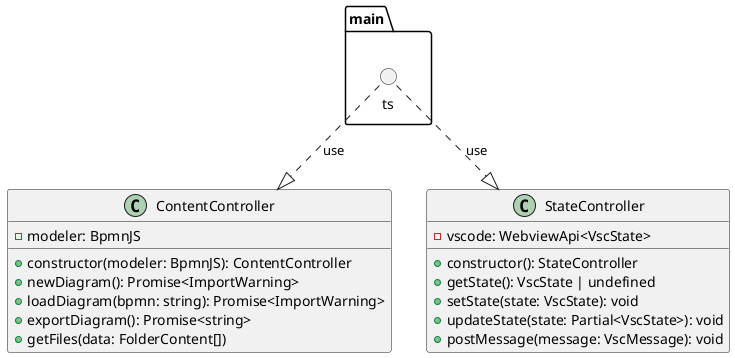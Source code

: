 @startuml

class ContentController {
    - modeler: BpmnJS
    + constructor(modeler: BpmnJS): ContentController
    + newDiagram(): Promise<ImportWarning>
    + loadDiagram(bpmn: string): Promise<ImportWarning>
    + exportDiagram(): Promise<string>
    + getFiles(data: FolderContent[])
}

class StateController {
    - vscode: WebviewApi<VscState>
    + constructor(): StateController
    + getState(): VscState | undefined
    + setState(state: VscState): void
    + updateState(state: Partial<VscState>): void
    + postMessage(message: VscMessage): void
}

circle main.ts

main.ts ..|> ContentController : use
main.ts ..|> StateController : use

@enduml
